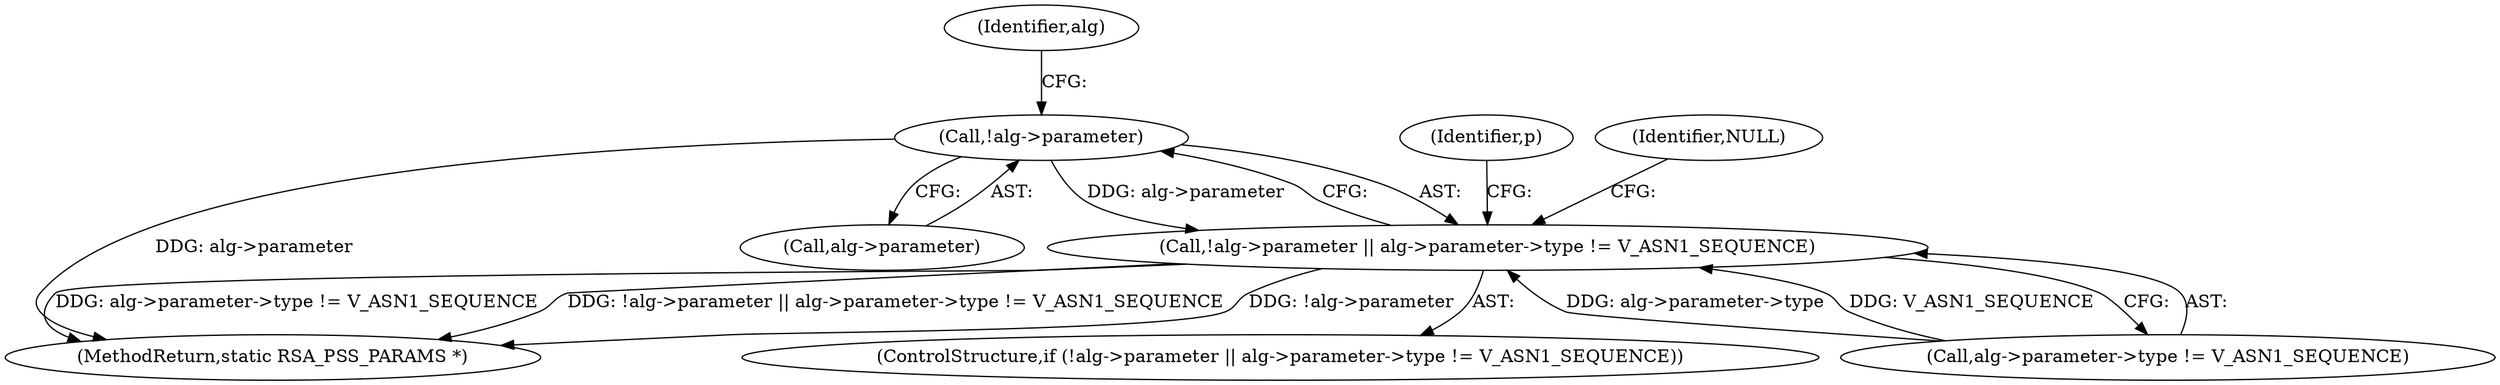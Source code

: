 digraph "0_openssl_d8541d7e9e63bf5f343af24644046c8d96498c17@pointer" {
"1000113" [label="(Call,!alg->parameter)"];
"1000112" [label="(Call,!alg->parameter || alg->parameter->type != V_ASN1_SEQUENCE)"];
"1000217" [label="(MethodReturn,static RSA_PSS_PARAMS *)"];
"1000111" [label="(ControlStructure,if (!alg->parameter || alg->parameter->type != V_ASN1_SEQUENCE))"];
"1000117" [label="(Call,alg->parameter->type != V_ASN1_SEQUENCE)"];
"1000113" [label="(Call,!alg->parameter)"];
"1000125" [label="(Identifier,NULL)"];
"1000127" [label="(Identifier,p)"];
"1000112" [label="(Call,!alg->parameter || alg->parameter->type != V_ASN1_SEQUENCE)"];
"1000120" [label="(Identifier,alg)"];
"1000114" [label="(Call,alg->parameter)"];
"1000113" -> "1000112"  [label="AST: "];
"1000113" -> "1000114"  [label="CFG: "];
"1000114" -> "1000113"  [label="AST: "];
"1000120" -> "1000113"  [label="CFG: "];
"1000112" -> "1000113"  [label="CFG: "];
"1000113" -> "1000217"  [label="DDG: alg->parameter"];
"1000113" -> "1000112"  [label="DDG: alg->parameter"];
"1000112" -> "1000111"  [label="AST: "];
"1000112" -> "1000117"  [label="CFG: "];
"1000117" -> "1000112"  [label="AST: "];
"1000125" -> "1000112"  [label="CFG: "];
"1000127" -> "1000112"  [label="CFG: "];
"1000112" -> "1000217"  [label="DDG: alg->parameter->type != V_ASN1_SEQUENCE"];
"1000112" -> "1000217"  [label="DDG: !alg->parameter || alg->parameter->type != V_ASN1_SEQUENCE"];
"1000112" -> "1000217"  [label="DDG: !alg->parameter"];
"1000117" -> "1000112"  [label="DDG: alg->parameter->type"];
"1000117" -> "1000112"  [label="DDG: V_ASN1_SEQUENCE"];
}
